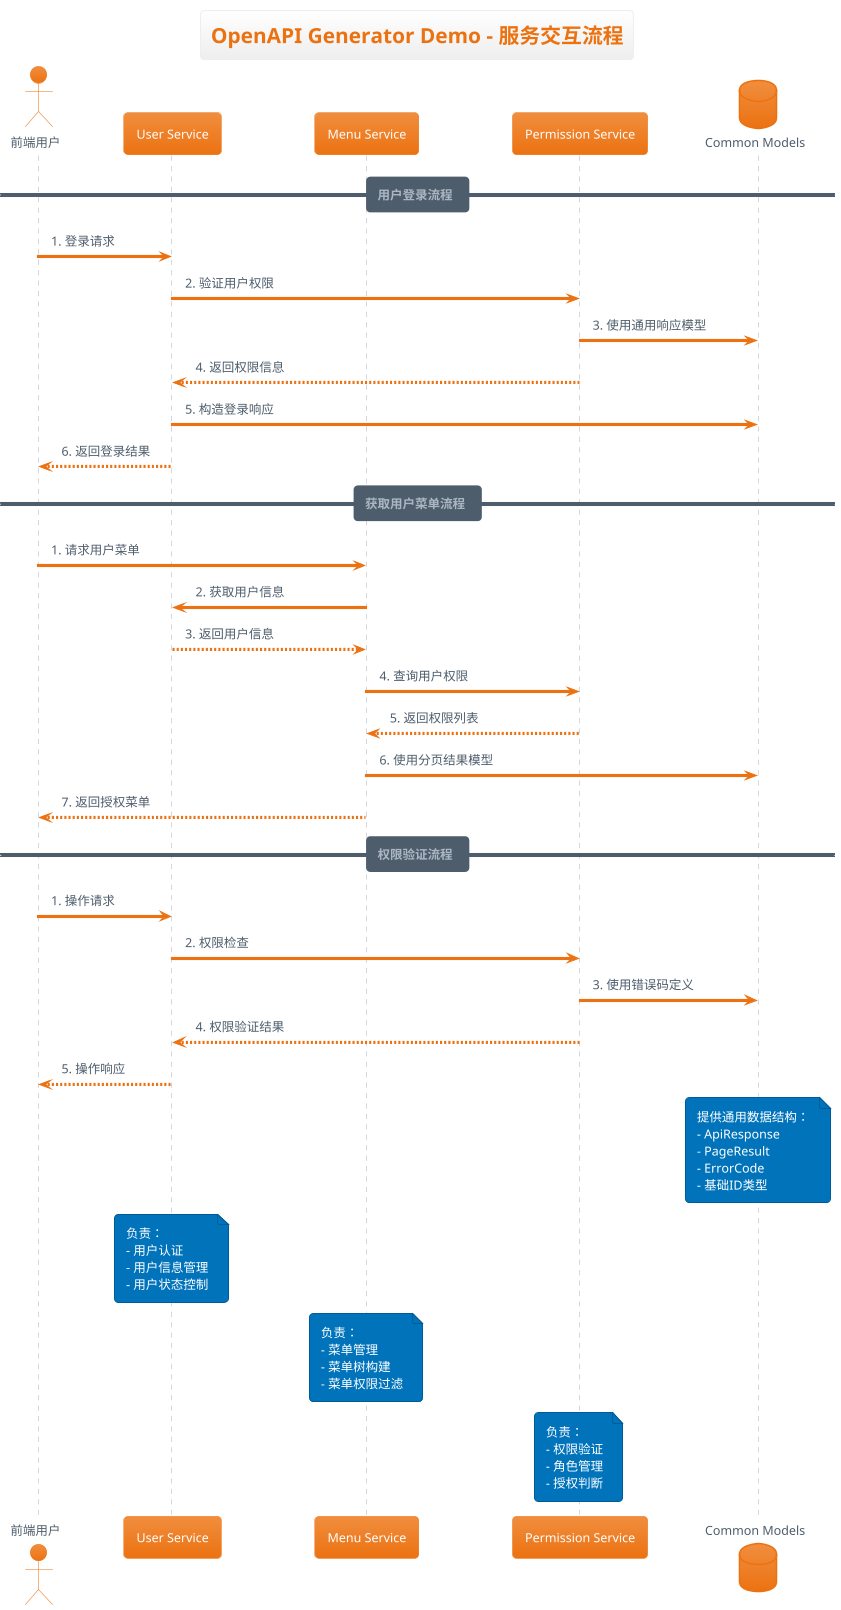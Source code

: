 @startuml 服务交互流程图
!theme aws-orange
title OpenAPI Generator Demo - 服务交互流程

actor "前端用户" as client
participant "User Service" as user
participant "Menu Service" as menu
participant "Permission Service" as permission
database "Common Models" as common

== 用户登录流程 ==
client -> user : 1. 登录请求
user -> permission : 2. 验证用户权限
permission -> common : 3. 使用通用响应模型
permission --> user : 4. 返回权限信息
user -> common : 5. 构造登录响应
user --> client : 6. 返回登录结果

== 获取用户菜单流程 ==
client -> menu : 1. 请求用户菜单
menu -> user : 2. 获取用户信息
user --> menu : 3. 返回用户信息
menu -> permission : 4. 查询用户权限
permission --> menu : 5. 返回权限列表
menu -> common : 6. 使用分页结果模型
menu --> client : 7. 返回授权菜单

== 权限验证流程 ==
client -> user : 1. 操作请求
user -> permission : 2. 权限检查
permission -> common : 3. 使用错误码定义
permission --> user : 4. 权限验证结果
user --> client : 5. 操作响应

note over common
  提供通用数据结构：
  - ApiResponse
  - PageResult  
  - ErrorCode
  - 基础ID类型
end note

note over user
  负责：
  - 用户认证
  - 用户信息管理
  - 用户状态控制
end note

note over menu
  负责：
  - 菜单管理
  - 菜单树构建
  - 菜单权限过滤
end note

note over permission
  负责：
  - 权限验证
  - 角色管理
  - 授权判断
end note

@enduml 